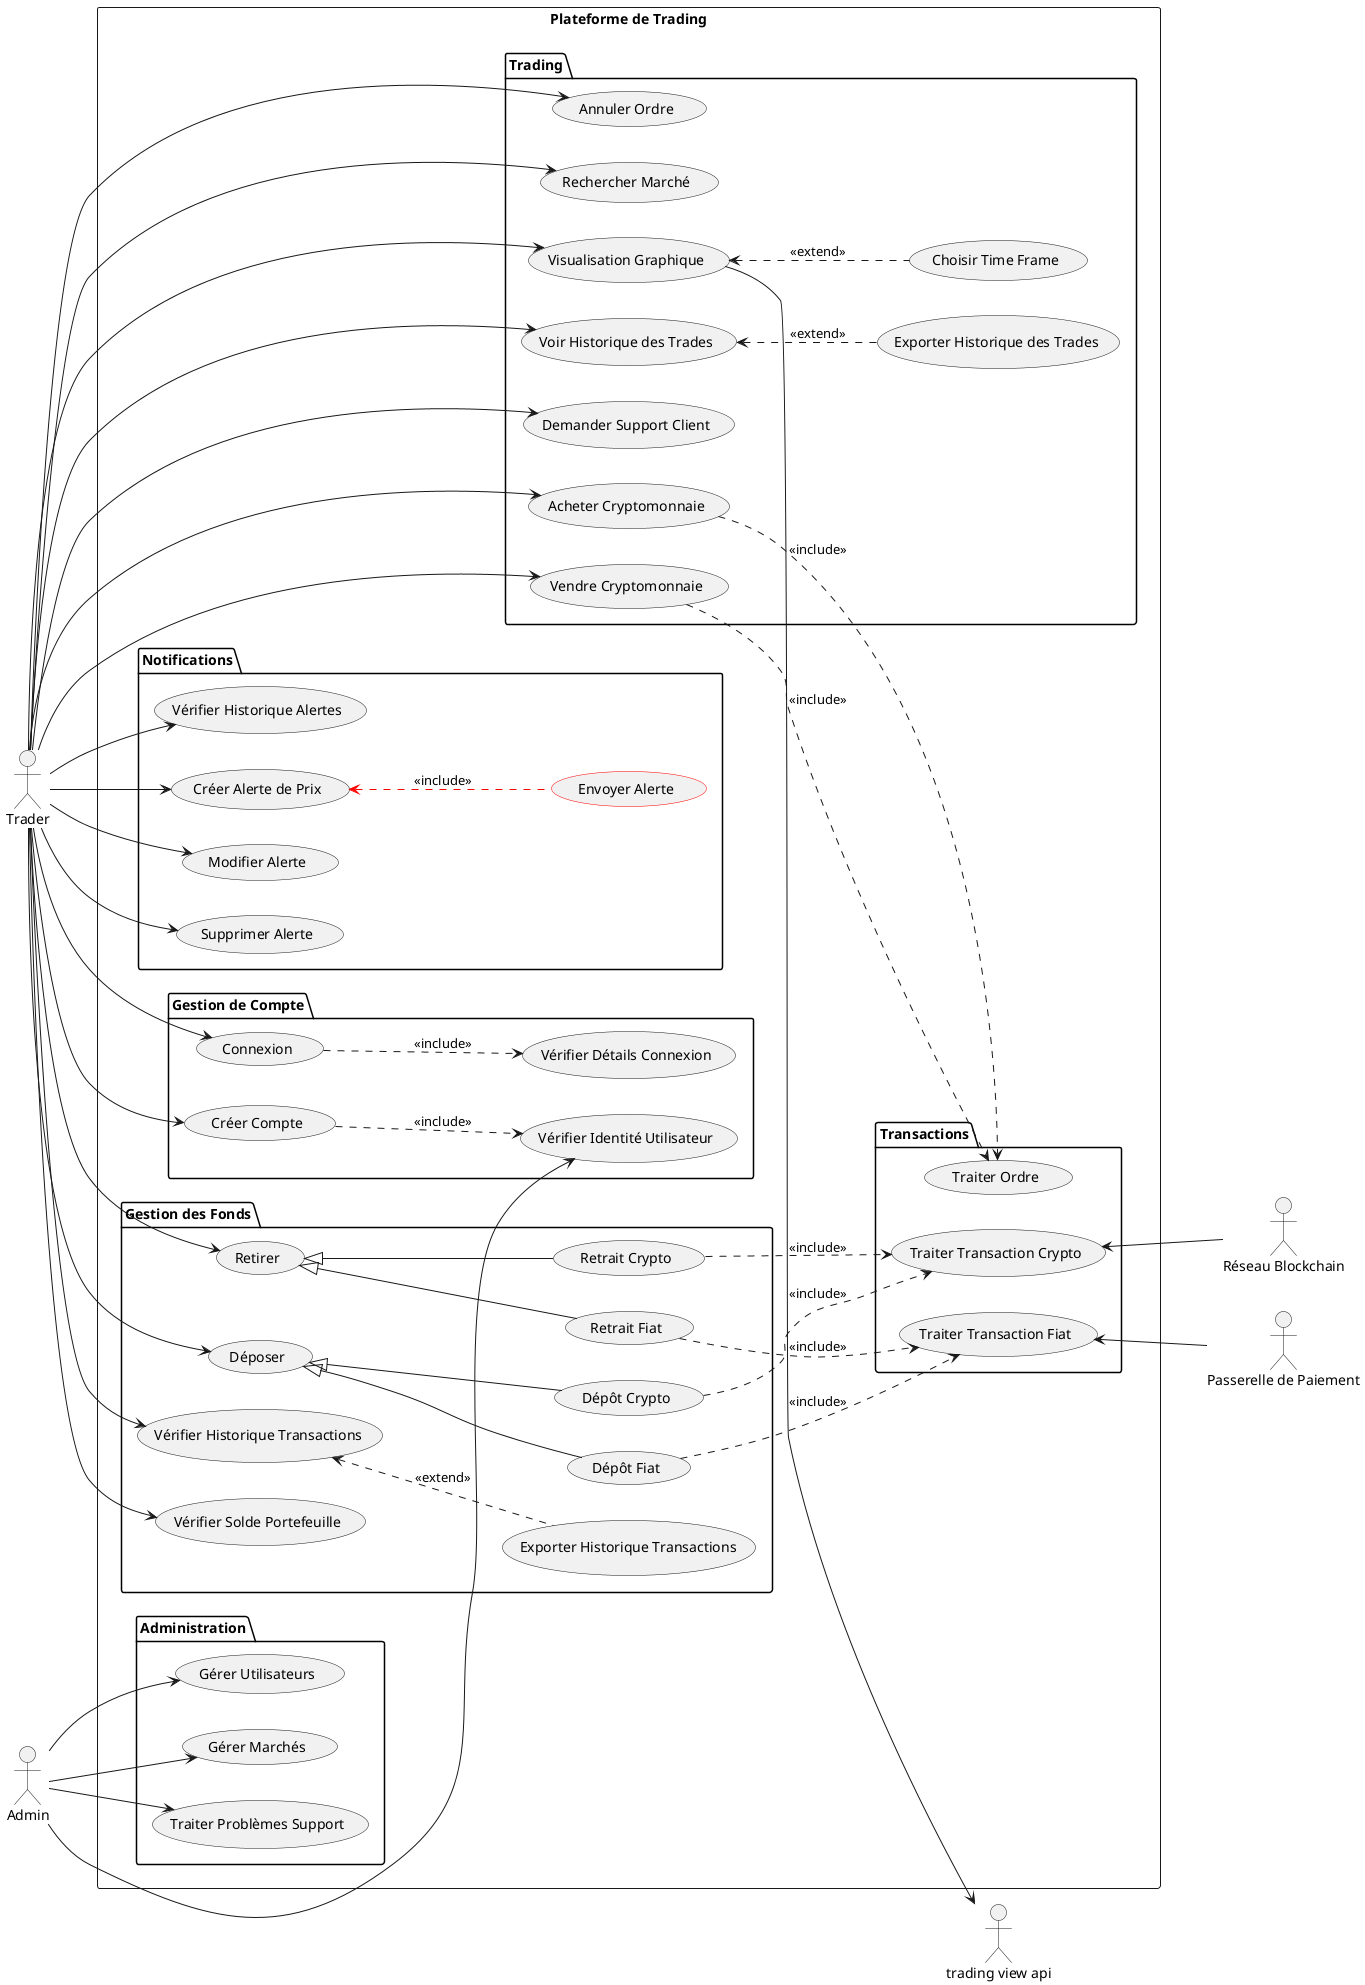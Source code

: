 @startuml tradingPlatform
left to right direction


actor "Trader" as t
actor "Admin" as a
actor "Réseau Blockchain" as blockchainNetwork
actor "Passerelle de Paiement" as PaymentGateway
actor "trading view api" as trading_api



rectangle "Plateforme de Trading" {

    package Transactions{
        usecase "Traiter Transaction Crypto" as miningTransaction
        usecase "Traiter Transaction Fiat" as fiatAuthConf
        usecase "Traiter Ordre" as processOrder

    }
    package Trading{

        usecase "Annuler Ordre" as CancelOrder
        usecase "Rechercher Marché" as search
        usecase "Visualisation Graphique" as chart_visual

        usecase "Choisir Time Frame" as time_frame

        usecase "Voir Historique des Trades" as hist_trade

        usecase "Exporter Historique des Trades" as export

        usecase "Demander Support Client" as clientSupport
        usecase "Acheter Cryptomonnaie" as buy
        usecase "Vendre Cryptomonnaie" as sell

        chart_visual <.. time_frame : <<extend>>
        hist_trade <.. export : <<extend>>


}

buy ..> processOrder : <<include>>
sell ..> processOrder : <<include>>

    package "Gestion des Fonds"{

        usecase "Déposer" as deposit
        usecase "Dépôt Crypto" as depositCrypto
        usecase "Dépôt Fiat" as depositFiat
        usecase "Retirer" as withdraw
        usecase "Retrait Crypto" as withdrawCrypto
        usecase "Retrait Fiat" as withdrawFiat

        usecase "Vérifier Historique Transactions" as transactionHistory
        usecase "Vérifier Solde Portefeuille" as balanceHistory
        usecase "Exporter Historique Transactions" as transactionHistory_export

        withdraw <|-- withdrawFiat
        withdraw <|-- withdrawCrypto
        deposit <|-- depositCrypto
        deposit <|-- depositFiat
        transactionHistory <.. transactionHistory_export : <<extend>>


     }

withdrawCrypto ..> miningTransaction  : <<include>>
depositCrypto ..> miningTransaction : <<include>>
withdrawFiat ..> fiatAuthConf  : <<include>>
depositFiat ..> fiatAuthConf  : <<include>>

   package Notifications {

        usecase "Envoyer Alerte" as sendAlert #line:Red
        usecase "Vérifier Historique Alertes" as notif_history
        usecase "Créer Alerte de Prix" as createAlert
        usecase "Modifier Alerte" as modifyAlert
        usecase "Supprimer Alerte" as deleteAlert


         createAlert <.. sendAlert #line:Red : <<include>>

    }

    package "Gestion de Compte"{

        usecase "Créer Compte" as register
        usecase "Connexion" as login
        usecase "Vérifier Détails Connexion" as verifyLogin
        usecase "Vérifier Identité Utilisateur" as verify_identity

        login ..> verifyLogin : <<include>>
        register ..> verify_identity : <<include>>

     }
    package Administration{

        usecase "Gérer Utilisateurs" as manage_users
        usecase "Gérer Marchés" as manage_markets
        usecase "Traiter Problèmes Support" as handleSupport
     }


t --> sell
t --> buy
t --> chart_visual
t --> search
t --> CancelOrder
t --> hist_trade
t --> clientSupport

t --> withdraw
t --> deposit
t --> transactionHistory
t --> balanceHistory

t --> register
t --> login

t --> createAlert
t --> modifyAlert
t --> notif_history
t --> deleteAlert

a --> manage_users
a --> manage_markets
a --> handleSupport

a --> verify_identity

chart_visual --> trading_api

fiatAuthConf <-- PaymentGateway
miningTransaction <-- blockchainNetwork
}

@enduml